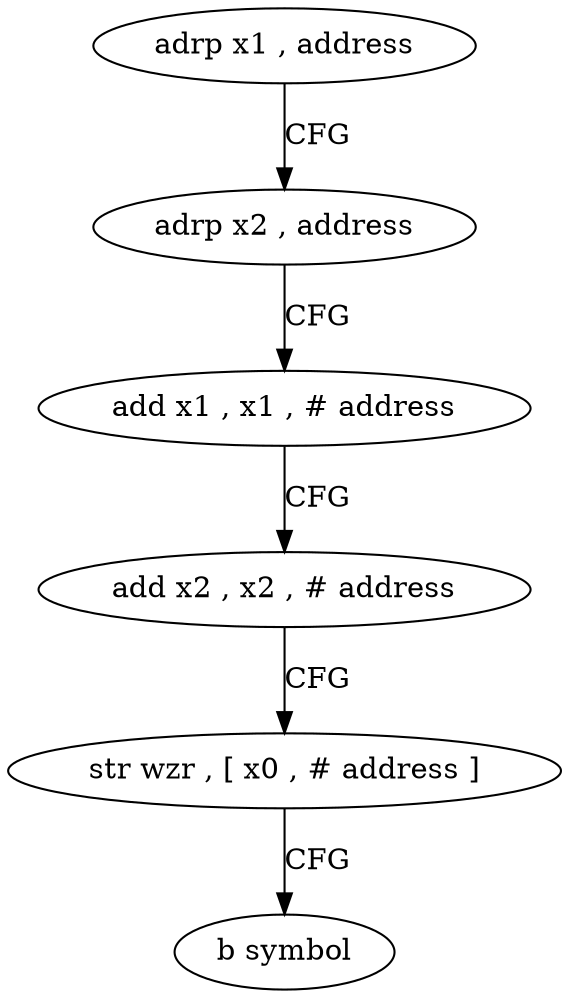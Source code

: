 digraph "func" {
"4269428" [label = "adrp x1 , address" ]
"4269432" [label = "adrp x2 , address" ]
"4269436" [label = "add x1 , x1 , # address" ]
"4269440" [label = "add x2 , x2 , # address" ]
"4269444" [label = "str wzr , [ x0 , # address ]" ]
"4269448" [label = "b symbol" ]
"4269428" -> "4269432" [ label = "CFG" ]
"4269432" -> "4269436" [ label = "CFG" ]
"4269436" -> "4269440" [ label = "CFG" ]
"4269440" -> "4269444" [ label = "CFG" ]
"4269444" -> "4269448" [ label = "CFG" ]
}
